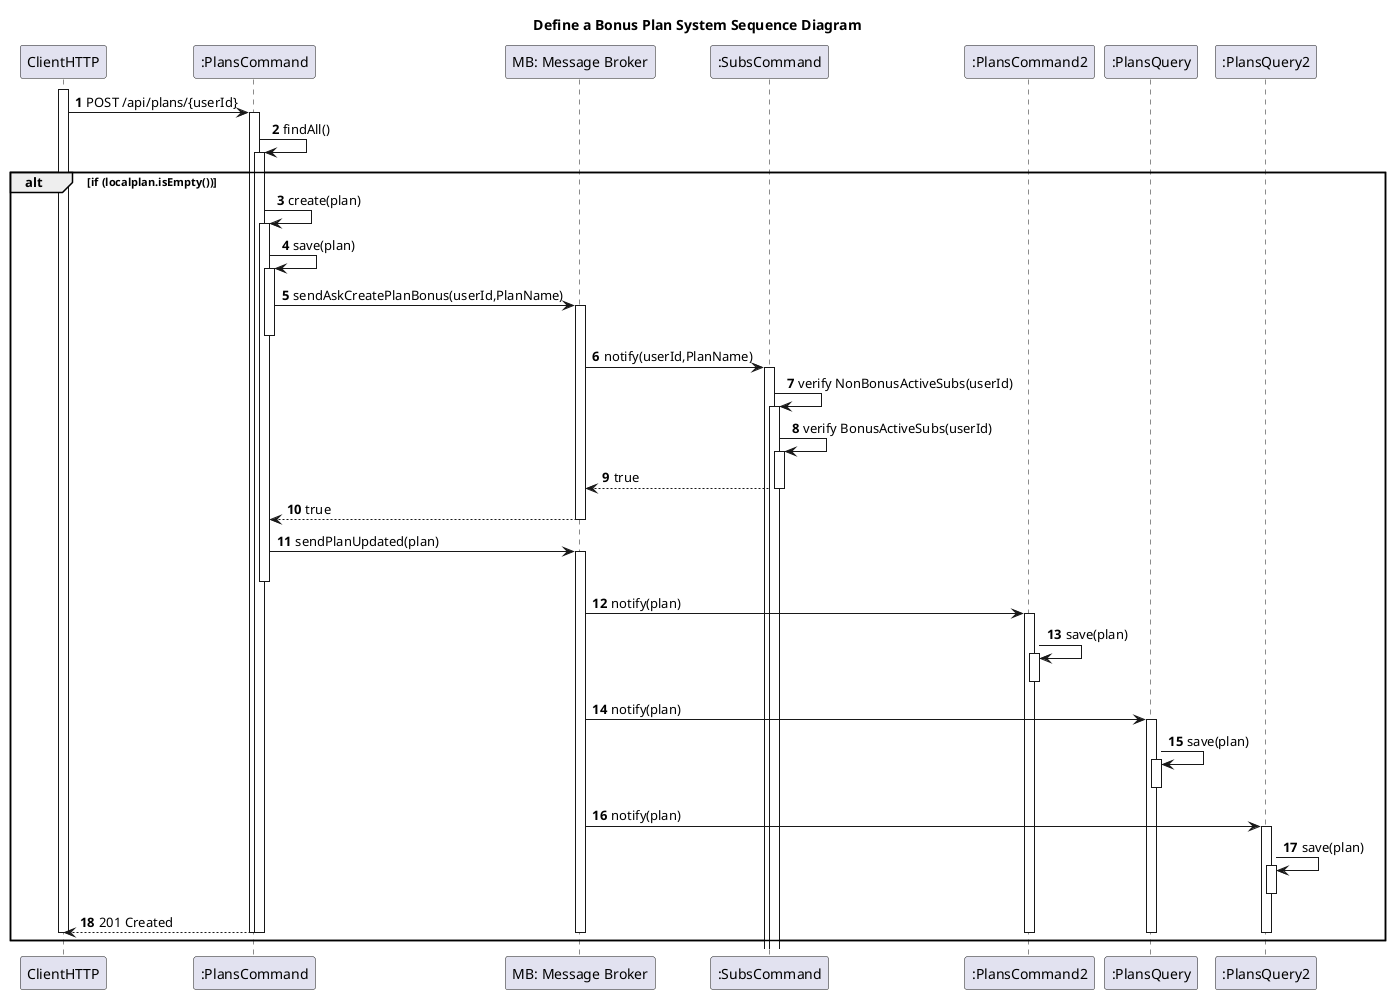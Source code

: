 @startuml
'https://plantuml.com/sequence-diagram

title Define a Bonus Plan System Sequence Diagram

autoactivate on
autonumber


participant "ClientHTTP" as User
participant ":PlansCommand" as System
participant "MB: Message Broker" as MB
participant ":SubsCommand" as Subs
participant ":PlansCommand2" as API2
participant ":PlansQuery" as Query
participant ":PlansQuery2" as Query2


activate User

User -> System: POST /api/plans/{userId}
System -> System: findAll()
alt if (localplan.isEmpty())
    System -> System: create(plan)
    System -> System: save(plan)
    System -> MB: sendAskCreatePlanBonus(userId,PlanName)
    deactivate System
    MB -> Subs: notify(userId,PlanName)
    Subs -> Subs: verify NonBonusActiveSubs(userId)
    Subs -> Subs: verify BonusActiveSubs(userId)
    Subs --> MB: true
    MB --> System: true
    System -> MB: sendPlanUpdated(plan)
    deactivate System
    MB -> API2: notify(plan)
    API2 -> API2: save(plan)
    deactivate API2
    MB -> Query: notify(plan)
    Query -> Query: save(plan)
    deactivate Query
    MB -> Query2: notify(plan)
    Query2 -> Query2: save(plan)
    deactivate Query2
    System --> User: 201 Created
    deactivate System
    deactivate API2
    deactivate System
    deactivate User
    deactivate MB
    deactivate Query
    deactivate Query2
end
    deactivate System




@enduml

